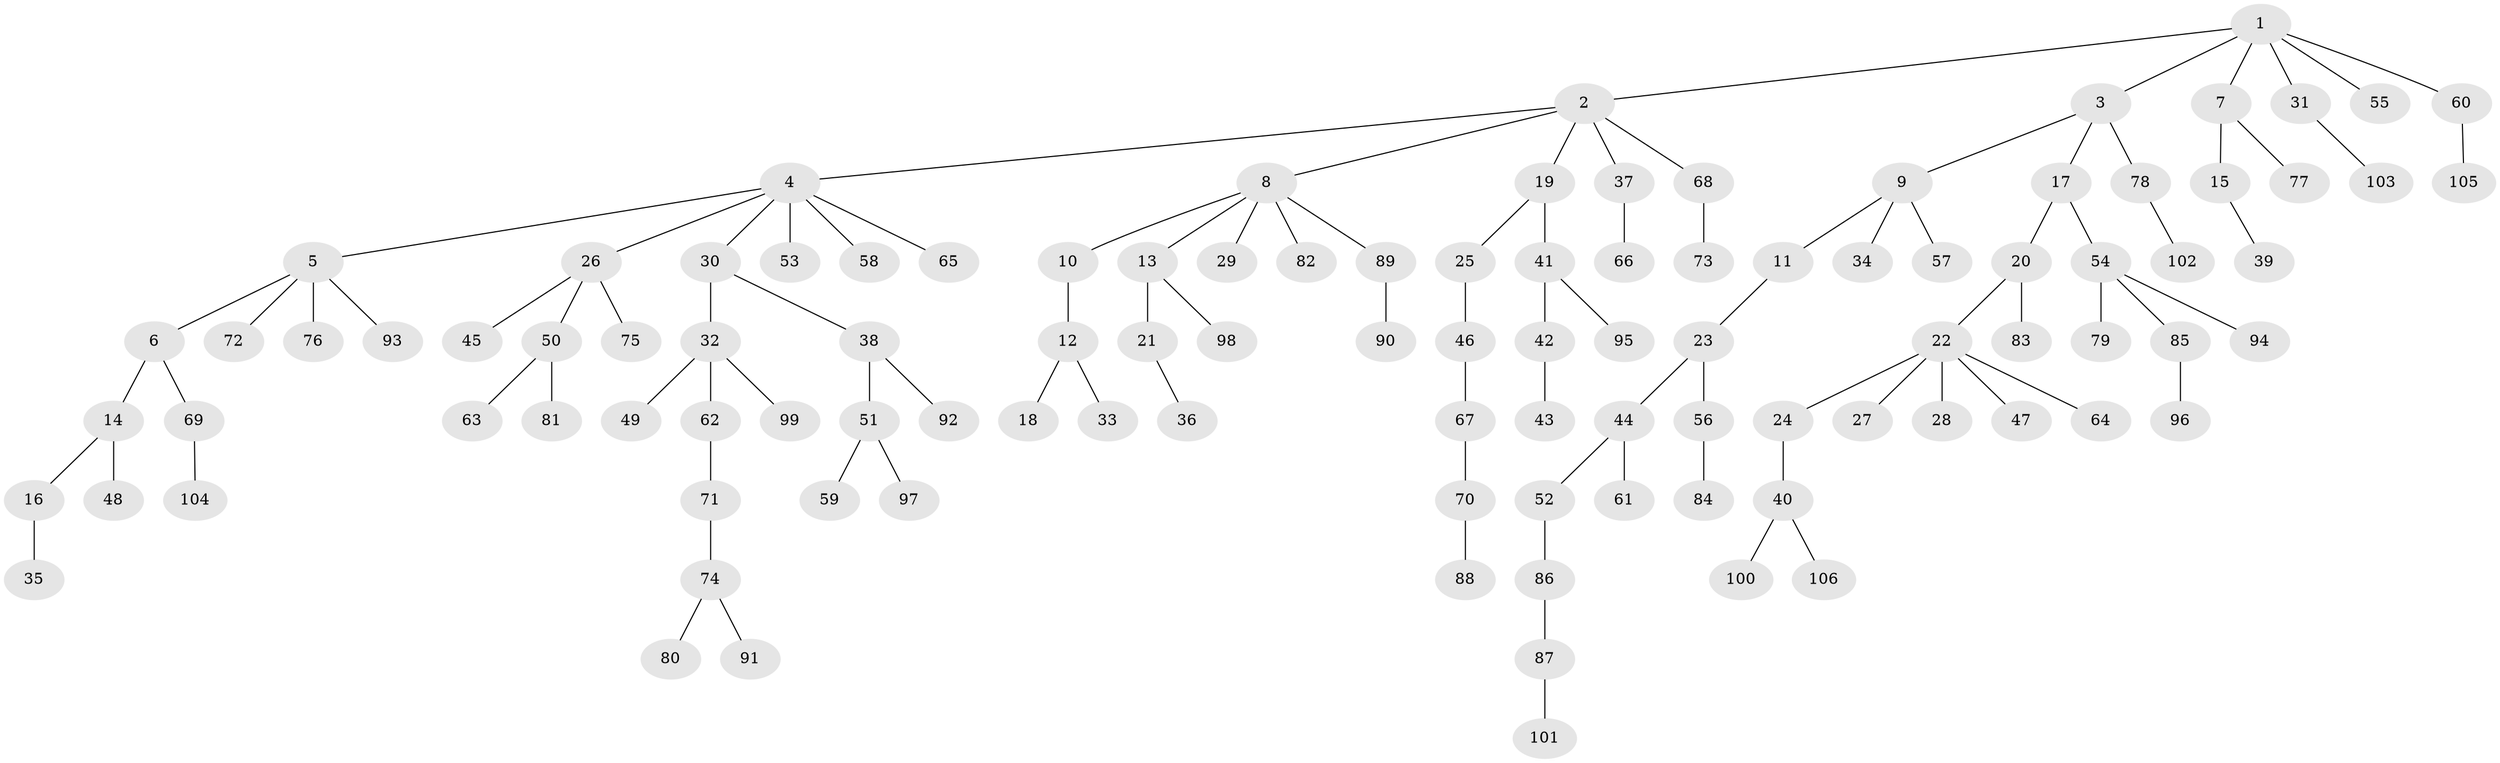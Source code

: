 // Generated by graph-tools (version 1.1) at 2025/02/03/09/25 03:02:27]
// undirected, 106 vertices, 105 edges
graph export_dot {
graph [start="1"]
  node [color=gray90,style=filled];
  1;
  2;
  3;
  4;
  5;
  6;
  7;
  8;
  9;
  10;
  11;
  12;
  13;
  14;
  15;
  16;
  17;
  18;
  19;
  20;
  21;
  22;
  23;
  24;
  25;
  26;
  27;
  28;
  29;
  30;
  31;
  32;
  33;
  34;
  35;
  36;
  37;
  38;
  39;
  40;
  41;
  42;
  43;
  44;
  45;
  46;
  47;
  48;
  49;
  50;
  51;
  52;
  53;
  54;
  55;
  56;
  57;
  58;
  59;
  60;
  61;
  62;
  63;
  64;
  65;
  66;
  67;
  68;
  69;
  70;
  71;
  72;
  73;
  74;
  75;
  76;
  77;
  78;
  79;
  80;
  81;
  82;
  83;
  84;
  85;
  86;
  87;
  88;
  89;
  90;
  91;
  92;
  93;
  94;
  95;
  96;
  97;
  98;
  99;
  100;
  101;
  102;
  103;
  104;
  105;
  106;
  1 -- 2;
  1 -- 3;
  1 -- 7;
  1 -- 31;
  1 -- 55;
  1 -- 60;
  2 -- 4;
  2 -- 8;
  2 -- 19;
  2 -- 37;
  2 -- 68;
  3 -- 9;
  3 -- 17;
  3 -- 78;
  4 -- 5;
  4 -- 26;
  4 -- 30;
  4 -- 53;
  4 -- 58;
  4 -- 65;
  5 -- 6;
  5 -- 72;
  5 -- 76;
  5 -- 93;
  6 -- 14;
  6 -- 69;
  7 -- 15;
  7 -- 77;
  8 -- 10;
  8 -- 13;
  8 -- 29;
  8 -- 82;
  8 -- 89;
  9 -- 11;
  9 -- 34;
  9 -- 57;
  10 -- 12;
  11 -- 23;
  12 -- 18;
  12 -- 33;
  13 -- 21;
  13 -- 98;
  14 -- 16;
  14 -- 48;
  15 -- 39;
  16 -- 35;
  17 -- 20;
  17 -- 54;
  19 -- 25;
  19 -- 41;
  20 -- 22;
  20 -- 83;
  21 -- 36;
  22 -- 24;
  22 -- 27;
  22 -- 28;
  22 -- 47;
  22 -- 64;
  23 -- 44;
  23 -- 56;
  24 -- 40;
  25 -- 46;
  26 -- 45;
  26 -- 50;
  26 -- 75;
  30 -- 32;
  30 -- 38;
  31 -- 103;
  32 -- 49;
  32 -- 62;
  32 -- 99;
  37 -- 66;
  38 -- 51;
  38 -- 92;
  40 -- 100;
  40 -- 106;
  41 -- 42;
  41 -- 95;
  42 -- 43;
  44 -- 52;
  44 -- 61;
  46 -- 67;
  50 -- 63;
  50 -- 81;
  51 -- 59;
  51 -- 97;
  52 -- 86;
  54 -- 79;
  54 -- 85;
  54 -- 94;
  56 -- 84;
  60 -- 105;
  62 -- 71;
  67 -- 70;
  68 -- 73;
  69 -- 104;
  70 -- 88;
  71 -- 74;
  74 -- 80;
  74 -- 91;
  78 -- 102;
  85 -- 96;
  86 -- 87;
  87 -- 101;
  89 -- 90;
}
